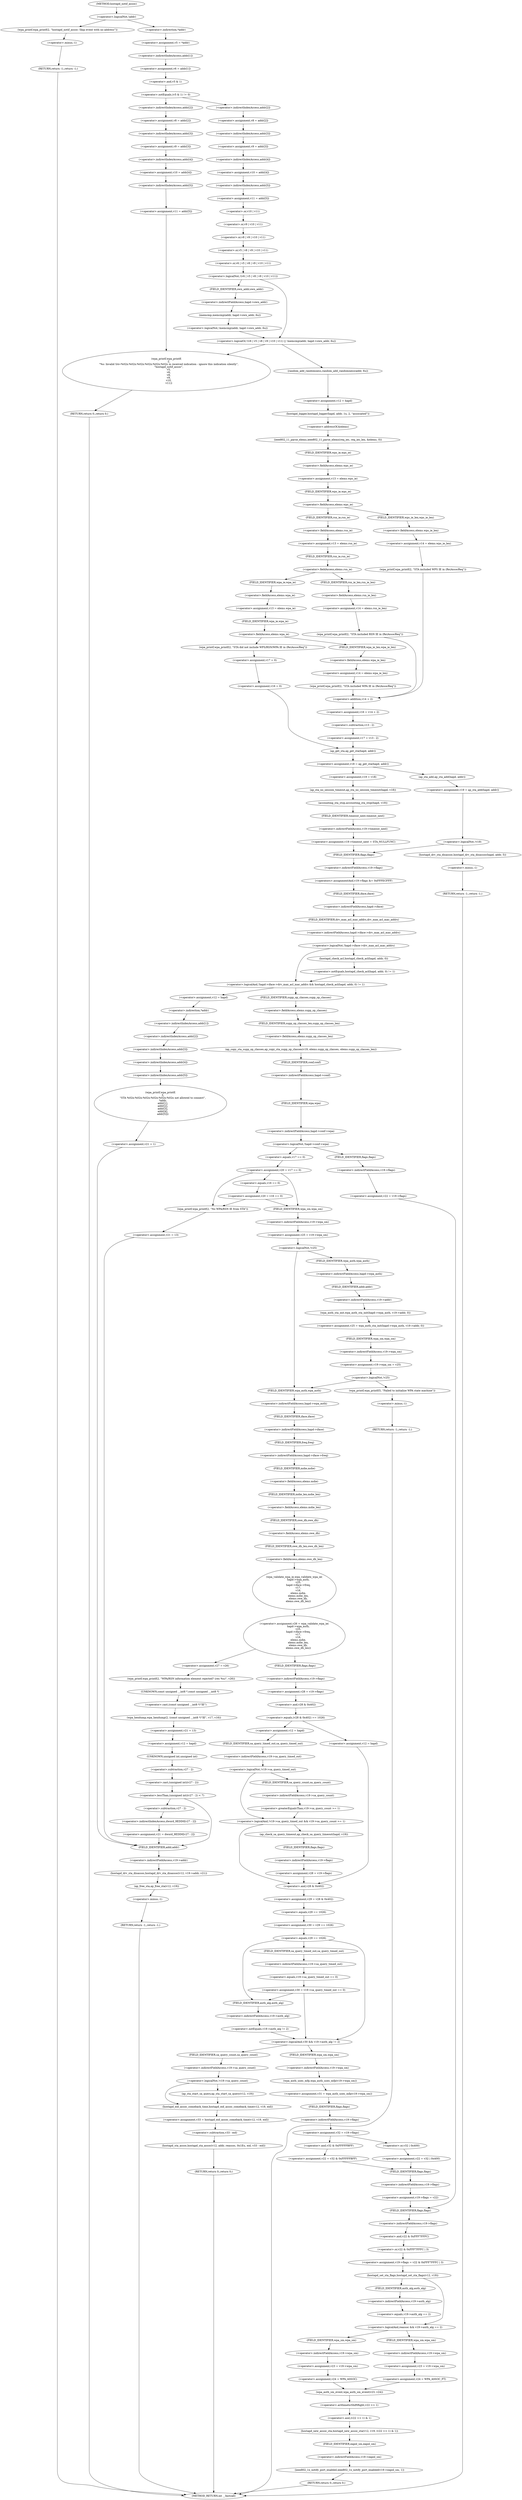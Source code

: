 digraph hostapd_notif_assoc {  
"1000167" [label = "(<operator>.logicalNot,!addr)" ]
"1000170" [label = "(wpa_printf,wpa_printf(2, \"hostapd_notif_assoc: Skip event with no address\"))" ]
"1000173" [label = "(RETURN,return -1;,return -1;)" ]
"1000174" [label = "(<operator>.minus,-1)" ]
"1000176" [label = "(<operator>.assignment,v5 = *addr)" ]
"1000178" [label = "(<operator>.indirection,*addr)" ]
"1000180" [label = "(<operator>.assignment,v6 = addr[1])" ]
"1000182" [label = "(<operator>.indirectIndexAccess,addr[1])" ]
"1000186" [label = "(<operator>.notEquals,(v5 & 1) != 0)" ]
"1000187" [label = "(<operator>.and,v5 & 1)" ]
"1000192" [label = "(<operator>.assignment,v8 = addr[2])" ]
"1000194" [label = "(<operator>.indirectIndexAccess,addr[2])" ]
"1000197" [label = "(<operator>.assignment,v9 = addr[3])" ]
"1000199" [label = "(<operator>.indirectIndexAccess,addr[3])" ]
"1000202" [label = "(<operator>.assignment,v10 = addr[4])" ]
"1000204" [label = "(<operator>.indirectIndexAccess,addr[4])" ]
"1000207" [label = "(<operator>.assignment,v11 = addr[5])" ]
"1000209" [label = "(<operator>.indirectIndexAccess,addr[5])" ]
"1000213" [label = "(wpa_printf,wpa_printf(\n      2,\n      \"%s: Invalid SA=%02x:%02x:%02x:%02x:%02x:%02x in received indication - ignore this indication silently\",\n      \"hostapd_notif_assoc\",\n      v5,\n      v6,\n      v8,\n      v9,\n      v10,\n      v11))" ]
"1000223" [label = "(RETURN,return 0;,return 0;)" ]
"1000225" [label = "(<operator>.assignment,v8 = addr[2])" ]
"1000227" [label = "(<operator>.indirectIndexAccess,addr[2])" ]
"1000230" [label = "(<operator>.assignment,v9 = addr[3])" ]
"1000232" [label = "(<operator>.indirectIndexAccess,addr[3])" ]
"1000235" [label = "(<operator>.assignment,v10 = addr[4])" ]
"1000237" [label = "(<operator>.indirectIndexAccess,addr[4])" ]
"1000240" [label = "(<operator>.assignment,v11 = addr[5])" ]
"1000242" [label = "(<operator>.indirectIndexAccess,addr[5])" ]
"1000246" [label = "(<operator>.logicalOr,!(v6 | v5 | v8 | v9 | v10 | v11) || !memcmp(addr, hapd->own_addr, 6u))" ]
"1000247" [label = "(<operator>.logicalNot,!(v6 | v5 | v8 | v9 | v10 | v11))" ]
"1000248" [label = "(<operator>.or,v6 | v5 | v8 | v9 | v10 | v11)" ]
"1000250" [label = "(<operator>.or,v5 | v8 | v9 | v10 | v11)" ]
"1000252" [label = "(<operator>.or,v8 | v9 | v10 | v11)" ]
"1000254" [label = "(<operator>.or,v9 | v10 | v11)" ]
"1000256" [label = "(<operator>.or,v10 | v11)" ]
"1000259" [label = "(<operator>.logicalNot,!memcmp(addr, hapd->own_addr, 6u))" ]
"1000260" [label = "(memcmp,memcmp(addr, hapd->own_addr, 6u))" ]
"1000262" [label = "(<operator>.indirectFieldAccess,hapd->own_addr)" ]
"1000264" [label = "(FIELD_IDENTIFIER,own_addr,own_addr)" ]
"1000267" [label = "(random_add_randomness,random_add_randomness(addr, 6u))" ]
"1000270" [label = "(<operator>.assignment,v12 = hapd)" ]
"1000273" [label = "(hostapd_logger,hostapd_logger(hapd, addr, 1u, 2, \"associated\"))" ]
"1000279" [label = "(ieee802_11_parse_elems,ieee802_11_parse_elems(req_ies, req_ies_len, &elems, 0))" ]
"1000282" [label = "(<operator>.addressOf,&elems)" ]
"1000285" [label = "(<operator>.assignment,v13 = elems.wps_ie)" ]
"1000287" [label = "(<operator>.fieldAccess,elems.wps_ie)" ]
"1000289" [label = "(FIELD_IDENTIFIER,wps_ie,wps_ie)" ]
"1000291" [label = "(<operator>.fieldAccess,elems.wps_ie)" ]
"1000293" [label = "(FIELD_IDENTIFIER,wps_ie,wps_ie)" ]
"1000295" [label = "(<operator>.assignment,v14 = elems.wps_ie_len)" ]
"1000297" [label = "(<operator>.fieldAccess,elems.wps_ie_len)" ]
"1000299" [label = "(FIELD_IDENTIFIER,wps_ie_len,wps_ie_len)" ]
"1000300" [label = "(wpa_printf,wpa_printf(2, \"STA included WPS IE in (Re)AssocReq\"))" ]
"1000304" [label = "(<operator>.assignment,v16 = v14 + 2)" ]
"1000306" [label = "(<operator>.addition,v14 + 2)" ]
"1000309" [label = "(<operator>.assignment,v17 = v13 - 2)" ]
"1000311" [label = "(<operator>.subtraction,v13 - 2)" ]
"1000315" [label = "(<operator>.assignment,v13 = elems.rsn_ie)" ]
"1000317" [label = "(<operator>.fieldAccess,elems.rsn_ie)" ]
"1000319" [label = "(FIELD_IDENTIFIER,rsn_ie,rsn_ie)" ]
"1000321" [label = "(<operator>.fieldAccess,elems.rsn_ie)" ]
"1000323" [label = "(FIELD_IDENTIFIER,rsn_ie,rsn_ie)" ]
"1000325" [label = "(<operator>.assignment,v14 = elems.rsn_ie_len)" ]
"1000327" [label = "(<operator>.fieldAccess,elems.rsn_ie_len)" ]
"1000329" [label = "(FIELD_IDENTIFIER,rsn_ie_len,rsn_ie_len)" ]
"1000330" [label = "(wpa_printf,wpa_printf(2, \"STA included RSN IE in (Re)AssocReq\"))" ]
"1000334" [label = "(<operator>.assignment,v13 = elems.wpa_ie)" ]
"1000336" [label = "(<operator>.fieldAccess,elems.wpa_ie)" ]
"1000338" [label = "(FIELD_IDENTIFIER,wpa_ie,wpa_ie)" ]
"1000340" [label = "(<operator>.fieldAccess,elems.wpa_ie)" ]
"1000342" [label = "(FIELD_IDENTIFIER,wpa_ie,wpa_ie)" ]
"1000344" [label = "(<operator>.assignment,v14 = elems.wpa_ie_len)" ]
"1000346" [label = "(<operator>.fieldAccess,elems.wpa_ie_len)" ]
"1000348" [label = "(FIELD_IDENTIFIER,wpa_ie_len,wpa_ie_len)" ]
"1000349" [label = "(wpa_printf,wpa_printf(2, \"STA included WPA IE in (Re)AssocReq\"))" ]
"1000353" [label = "(wpa_printf,wpa_printf(2, \"STA did not include WPS/RSN/WPA IE in (Re)AssocReq\"))" ]
"1000356" [label = "(<operator>.assignment,v17 = 0)" ]
"1000359" [label = "(<operator>.assignment,v16 = 0)" ]
"1000363" [label = "(<operator>.assignment,v18 = ap_get_sta(hapd, addr))" ]
"1000365" [label = "(ap_get_sta,ap_get_sta(hapd, addr))" ]
"1000371" [label = "(<operator>.assignment,v19 = v18)" ]
"1000374" [label = "(ap_sta_no_session_timeout,ap_sta_no_session_timeout(hapd, v18))" ]
"1000377" [label = "(accounting_sta_stop,accounting_sta_stop(hapd, v19))" ]
"1000380" [label = "(<operator>.assignment,v19->timeout_next = STA_NULLFUNC)" ]
"1000381" [label = "(<operator>.indirectFieldAccess,v19->timeout_next)" ]
"1000383" [label = "(FIELD_IDENTIFIER,timeout_next,timeout_next)" ]
"1000387" [label = "(<operator>.assignment,v19 = ap_sta_add(hapd, addr))" ]
"1000389" [label = "(ap_sta_add,ap_sta_add(hapd, addr))" ]
"1000393" [label = "(<operator>.logicalNot,!v19)" ]
"1000396" [label = "(hostapd_drv_sta_disassoc,hostapd_drv_sta_disassoc(hapd, addr, 5))" ]
"1000400" [label = "(RETURN,return -1;,return -1;)" ]
"1000401" [label = "(<operator>.minus,-1)" ]
"1000403" [label = "(<operators>.assignmentAnd,v19->flags &= 0xFFFECFFF)" ]
"1000404" [label = "(<operator>.indirectFieldAccess,v19->flags)" ]
"1000406" [label = "(FIELD_IDENTIFIER,flags,flags)" ]
"1000409" [label = "(<operator>.logicalAnd,!hapd->iface->drv_max_acl_mac_addrs && hostapd_check_acl(hapd, addr, 0) != 1)" ]
"1000410" [label = "(<operator>.logicalNot,!hapd->iface->drv_max_acl_mac_addrs)" ]
"1000411" [label = "(<operator>.indirectFieldAccess,hapd->iface->drv_max_acl_mac_addrs)" ]
"1000412" [label = "(<operator>.indirectFieldAccess,hapd->iface)" ]
"1000414" [label = "(FIELD_IDENTIFIER,iface,iface)" ]
"1000415" [label = "(FIELD_IDENTIFIER,drv_max_acl_mac_addrs,drv_max_acl_mac_addrs)" ]
"1000416" [label = "(<operator>.notEquals,hostapd_check_acl(hapd, addr, 0) != 1)" ]
"1000417" [label = "(hostapd_check_acl,hostapd_check_acl(hapd, addr, 0))" ]
"1000423" [label = "(<operator>.assignment,v12 = hapd)" ]
"1000426" [label = "(wpa_printf,wpa_printf(\n      3,\n      \"STA %02x:%02x:%02x:%02x:%02x:%02x not allowed to connect\",\n      *addr,\n      addr[1],\n      addr[2],\n      addr[3],\n      addr[4],\n      addr[5]))" ]
"1000429" [label = "(<operator>.indirection,*addr)" ]
"1000431" [label = "(<operator>.indirectIndexAccess,addr[1])" ]
"1000434" [label = "(<operator>.indirectIndexAccess,addr[2])" ]
"1000437" [label = "(<operator>.indirectIndexAccess,addr[3])" ]
"1000440" [label = "(<operator>.indirectIndexAccess,addr[4])" ]
"1000443" [label = "(<operator>.indirectIndexAccess,addr[5])" ]
"1000446" [label = "(<operator>.assignment,v21 = 1)" ]
"1000450" [label = "(ap_copy_sta_supp_op_classes,ap_copy_sta_supp_op_classes(v19, elems.supp_op_classes, elems.supp_op_classes_len))" ]
"1000452" [label = "(<operator>.fieldAccess,elems.supp_op_classes)" ]
"1000454" [label = "(FIELD_IDENTIFIER,supp_op_classes,supp_op_classes)" ]
"1000455" [label = "(<operator>.fieldAccess,elems.supp_op_classes_len)" ]
"1000457" [label = "(FIELD_IDENTIFIER,supp_op_classes_len,supp_op_classes_len)" ]
"1000459" [label = "(<operator>.logicalNot,!hapd->conf->wpa)" ]
"1000460" [label = "(<operator>.indirectFieldAccess,hapd->conf->wpa)" ]
"1000461" [label = "(<operator>.indirectFieldAccess,hapd->conf)" ]
"1000463" [label = "(FIELD_IDENTIFIER,conf,conf)" ]
"1000464" [label = "(FIELD_IDENTIFIER,wpa,wpa)" ]
"1000466" [label = "(<operator>.assignment,v22 = v19->flags)" ]
"1000468" [label = "(<operator>.indirectFieldAccess,v19->flags)" ]
"1000470" [label = "(FIELD_IDENTIFIER,flags,flags)" ]
"1000472" [label = "(<operator>.assignment,v20 = v17 == 0)" ]
"1000474" [label = "(<operator>.equals,v17 == 0)" ]
"1000479" [label = "(<operator>.assignment,v20 = v16 == 0)" ]
"1000481" [label = "(<operator>.equals,v16 == 0)" ]
"1000487" [label = "(wpa_printf,wpa_printf(2, \"No WPA/RSN IE from STA\"))" ]
"1000490" [label = "(<operator>.assignment,v21 = 13)" ]
"1000494" [label = "(hostapd_drv_sta_disassoc,hostapd_drv_sta_disassoc(v12, v19->addr, v21))" ]
"1000496" [label = "(<operator>.indirectFieldAccess,v19->addr)" ]
"1000498" [label = "(FIELD_IDENTIFIER,addr,addr)" ]
"1000500" [label = "(ap_free_sta,ap_free_sta(v12, v19))" ]
"1000503" [label = "(RETURN,return -1;,return -1;)" ]
"1000504" [label = "(<operator>.minus,-1)" ]
"1000506" [label = "(<operator>.assignment,v25 = v19->wpa_sm)" ]
"1000508" [label = "(<operator>.indirectFieldAccess,v19->wpa_sm)" ]
"1000510" [label = "(FIELD_IDENTIFIER,wpa_sm,wpa_sm)" ]
"1000512" [label = "(<operator>.logicalNot,!v25)" ]
"1000515" [label = "(<operator>.assignment,v25 = wpa_auth_sta_init(hapd->wpa_auth, v19->addr, 0))" ]
"1000517" [label = "(wpa_auth_sta_init,wpa_auth_sta_init(hapd->wpa_auth, v19->addr, 0))" ]
"1000518" [label = "(<operator>.indirectFieldAccess,hapd->wpa_auth)" ]
"1000520" [label = "(FIELD_IDENTIFIER,wpa_auth,wpa_auth)" ]
"1000521" [label = "(<operator>.indirectFieldAccess,v19->addr)" ]
"1000523" [label = "(FIELD_IDENTIFIER,addr,addr)" ]
"1000525" [label = "(<operator>.assignment,v19->wpa_sm = v25)" ]
"1000526" [label = "(<operator>.indirectFieldAccess,v19->wpa_sm)" ]
"1000528" [label = "(FIELD_IDENTIFIER,wpa_sm,wpa_sm)" ]
"1000531" [label = "(<operator>.logicalNot,!v25)" ]
"1000534" [label = "(wpa_printf,wpa_printf(5, \"Failed to initialize WPA state machine\"))" ]
"1000537" [label = "(RETURN,return -1;,return -1;)" ]
"1000538" [label = "(<operator>.minus,-1)" ]
"1000540" [label = "(<operator>.assignment,v26 = wpa_validate_wpa_ie(\n          hapd->wpa_auth,\n          v25,\n          hapd->iface->freq,\n          v17,\n          v16,\n          elems.mdie,\n          elems.mdie_len,\n          elems.owe_dh,\n          elems.owe_dh_len))" ]
"1000542" [label = "(wpa_validate_wpa_ie,wpa_validate_wpa_ie(\n          hapd->wpa_auth,\n          v25,\n          hapd->iface->freq,\n          v17,\n          v16,\n          elems.mdie,\n          elems.mdie_len,\n          elems.owe_dh,\n          elems.owe_dh_len))" ]
"1000543" [label = "(<operator>.indirectFieldAccess,hapd->wpa_auth)" ]
"1000545" [label = "(FIELD_IDENTIFIER,wpa_auth,wpa_auth)" ]
"1000547" [label = "(<operator>.indirectFieldAccess,hapd->iface->freq)" ]
"1000548" [label = "(<operator>.indirectFieldAccess,hapd->iface)" ]
"1000550" [label = "(FIELD_IDENTIFIER,iface,iface)" ]
"1000551" [label = "(FIELD_IDENTIFIER,freq,freq)" ]
"1000554" [label = "(<operator>.fieldAccess,elems.mdie)" ]
"1000556" [label = "(FIELD_IDENTIFIER,mdie,mdie)" ]
"1000557" [label = "(<operator>.fieldAccess,elems.mdie_len)" ]
"1000559" [label = "(FIELD_IDENTIFIER,mdie_len,mdie_len)" ]
"1000560" [label = "(<operator>.fieldAccess,elems.owe_dh)" ]
"1000562" [label = "(FIELD_IDENTIFIER,owe_dh,owe_dh)" ]
"1000563" [label = "(<operator>.fieldAccess,elems.owe_dh_len)" ]
"1000565" [label = "(FIELD_IDENTIFIER,owe_dh_len,owe_dh_len)" ]
"1000569" [label = "(<operator>.assignment,v27 = v26)" ]
"1000572" [label = "(wpa_printf,wpa_printf(2, \"WPA/RSN information element rejected? (res %u)\", v26))" ]
"1000576" [label = "(wpa_hexdump,wpa_hexdump(2, (const unsigned __int8 *)\"IE\", v17, v16))" ]
"1000578" [label = "(<operator>.cast,(const unsigned __int8 *)\"IE\")" ]
"1000579" [label = "(UNKNOWN,const unsigned __int8 *,const unsigned __int8 *)" ]
"1000583" [label = "(<operator>.assignment,v21 = 13)" ]
"1000586" [label = "(<operator>.assignment,v12 = hapd)" ]
"1000590" [label = "(<operator>.lessThan,(unsigned int)(v27 - 2) < 7)" ]
"1000591" [label = "(<operator>.cast,(unsigned int)(v27 - 2))" ]
"1000592" [label = "(UNKNOWN,unsigned int,unsigned int)" ]
"1000593" [label = "(<operator>.subtraction,v27 - 2)" ]
"1000597" [label = "(<operator>.assignment,v21 = dword_9EDD0[v27 - 2])" ]
"1000599" [label = "(<operator>.indirectIndexAccess,dword_9EDD0[v27 - 2])" ]
"1000601" [label = "(<operator>.subtraction,v27 - 2)" ]
"1000605" [label = "(<operator>.assignment,v28 = v19->flags)" ]
"1000607" [label = "(<operator>.indirectFieldAccess,v19->flags)" ]
"1000609" [label = "(FIELD_IDENTIFIER,flags,flags)" ]
"1000611" [label = "(<operator>.equals,(v28 & 0x402) == 1026)" ]
"1000612" [label = "(<operator>.and,v28 & 0x402)" ]
"1000617" [label = "(<operator>.assignment,v12 = hapd)" ]
"1000621" [label = "(<operator>.logicalAnd,!v19->sa_query_timed_out && v19->sa_query_count >= 1)" ]
"1000622" [label = "(<operator>.logicalNot,!v19->sa_query_timed_out)" ]
"1000623" [label = "(<operator>.indirectFieldAccess,v19->sa_query_timed_out)" ]
"1000625" [label = "(FIELD_IDENTIFIER,sa_query_timed_out,sa_query_timed_out)" ]
"1000626" [label = "(<operator>.greaterEqualsThan,v19->sa_query_count >= 1)" ]
"1000627" [label = "(<operator>.indirectFieldAccess,v19->sa_query_count)" ]
"1000629" [label = "(FIELD_IDENTIFIER,sa_query_count,sa_query_count)" ]
"1000632" [label = "(ap_check_sa_query_timeout,ap_check_sa_query_timeout(hapd, v19))" ]
"1000635" [label = "(<operator>.assignment,v28 = v19->flags)" ]
"1000637" [label = "(<operator>.indirectFieldAccess,v19->flags)" ]
"1000639" [label = "(FIELD_IDENTIFIER,flags,flags)" ]
"1000642" [label = "(<operator>.assignment,v12 = hapd)" ]
"1000645" [label = "(<operator>.assignment,v29 = v28 & 0x402)" ]
"1000647" [label = "(<operator>.and,v28 & 0x402)" ]
"1000650" [label = "(<operator>.assignment,v30 = v29 == 1026)" ]
"1000652" [label = "(<operator>.equals,v29 == 1026)" ]
"1000656" [label = "(<operator>.equals,v29 == 1026)" ]
"1000659" [label = "(<operator>.assignment,v30 = v19->sa_query_timed_out == 0)" ]
"1000661" [label = "(<operator>.equals,v19->sa_query_timed_out == 0)" ]
"1000662" [label = "(<operator>.indirectFieldAccess,v19->sa_query_timed_out)" ]
"1000664" [label = "(FIELD_IDENTIFIER,sa_query_timed_out,sa_query_timed_out)" ]
"1000667" [label = "(<operator>.logicalAnd,v30 && v19->auth_alg != 2)" ]
"1000669" [label = "(<operator>.notEquals,v19->auth_alg != 2)" ]
"1000670" [label = "(<operator>.indirectFieldAccess,v19->auth_alg)" ]
"1000672" [label = "(FIELD_IDENTIFIER,auth_alg,auth_alg)" ]
"1000676" [label = "(<operator>.logicalNot,!v19->sa_query_count)" ]
"1000677" [label = "(<operator>.indirectFieldAccess,v19->sa_query_count)" ]
"1000679" [label = "(FIELD_IDENTIFIER,sa_query_count,sa_query_count)" ]
"1000680" [label = "(ap_sta_start_sa_query,ap_sta_start_sa_query(v12, v19))" ]
"1000683" [label = "(<operator>.assignment,v33 = hostapd_eid_assoc_comeback_time(v12, v19, eid))" ]
"1000685" [label = "(hostapd_eid_assoc_comeback_time,hostapd_eid_assoc_comeback_time(v12, v19, eid))" ]
"1000689" [label = "(hostapd_sta_assoc,hostapd_sta_assoc(v12, addr, reassoc, 0x1Eu, eid, v33 - eid))" ]
"1000695" [label = "(<operator>.subtraction,v33 - eid)" ]
"1000698" [label = "(RETURN,return 0;,return 0;)" ]
"1000700" [label = "(<operator>.assignment,v31 = wpa_auth_uses_mfp(v19->wpa_sm))" ]
"1000702" [label = "(wpa_auth_uses_mfp,wpa_auth_uses_mfp(v19->wpa_sm))" ]
"1000703" [label = "(<operator>.indirectFieldAccess,v19->wpa_sm)" ]
"1000705" [label = "(FIELD_IDENTIFIER,wpa_sm,wpa_sm)" ]
"1000706" [label = "(<operator>.assignment,v32 = v19->flags)" ]
"1000708" [label = "(<operator>.indirectFieldAccess,v19->flags)" ]
"1000710" [label = "(FIELD_IDENTIFIER,flags,flags)" ]
"1000713" [label = "(<operator>.assignment,v22 = v32 | 0x400)" ]
"1000715" [label = "(<operator>.or,v32 | 0x400)" ]
"1000719" [label = "(<operator>.assignment,v22 = v32 & 0xFFFFFBFF)" ]
"1000721" [label = "(<operator>.and,v32 & 0xFFFFFBFF)" ]
"1000724" [label = "(<operator>.assignment,v19->flags = v22)" ]
"1000725" [label = "(<operator>.indirectFieldAccess,v19->flags)" ]
"1000727" [label = "(FIELD_IDENTIFIER,flags,flags)" ]
"1000730" [label = "(<operator>.assignment,v19->flags = v22 & 0xFFF7FFFC | 3)" ]
"1000731" [label = "(<operator>.indirectFieldAccess,v19->flags)" ]
"1000733" [label = "(FIELD_IDENTIFIER,flags,flags)" ]
"1000734" [label = "(<operator>.or,v22 & 0xFFF7FFFC | 3)" ]
"1000735" [label = "(<operator>.and,v22 & 0xFFF7FFFC)" ]
"1000739" [label = "(hostapd_set_sta_flags,hostapd_set_sta_flags(v12, v19))" ]
"1000743" [label = "(<operator>.logicalAnd,reassoc && v19->auth_alg == 2)" ]
"1000745" [label = "(<operator>.equals,v19->auth_alg == 2)" ]
"1000746" [label = "(<operator>.indirectFieldAccess,v19->auth_alg)" ]
"1000748" [label = "(FIELD_IDENTIFIER,auth_alg,auth_alg)" ]
"1000751" [label = "(<operator>.assignment,v23 = v19->wpa_sm)" ]
"1000753" [label = "(<operator>.indirectFieldAccess,v19->wpa_sm)" ]
"1000755" [label = "(FIELD_IDENTIFIER,wpa_sm,wpa_sm)" ]
"1000756" [label = "(<operator>.assignment,v24 = WPA_ASSOC_FT)" ]
"1000761" [label = "(<operator>.assignment,v23 = v19->wpa_sm)" ]
"1000763" [label = "(<operator>.indirectFieldAccess,v19->wpa_sm)" ]
"1000765" [label = "(FIELD_IDENTIFIER,wpa_sm,wpa_sm)" ]
"1000766" [label = "(<operator>.assignment,v24 = WPA_ASSOC)" ]
"1000769" [label = "(wpa_auth_sm_event,wpa_auth_sm_event(v23, v24))" ]
"1000772" [label = "(hostapd_new_assoc_sta,hostapd_new_assoc_sta(v12, v19, (v22 >> 1) & 1))" ]
"1000775" [label = "(<operator>.and,(v22 >> 1) & 1)" ]
"1000776" [label = "(<operator>.arithmeticShiftRight,v22 >> 1)" ]
"1000780" [label = "(ieee802_1x_notify_port_enabled,ieee802_1x_notify_port_enabled(v19->eapol_sm, 1))" ]
"1000781" [label = "(<operator>.indirectFieldAccess,v19->eapol_sm)" ]
"1000783" [label = "(FIELD_IDENTIFIER,eapol_sm,eapol_sm)" ]
"1000785" [label = "(RETURN,return 0;,return 0;)" ]
"1000130" [label = "(METHOD,hostapd_notif_assoc)" ]
"1000787" [label = "(METHOD_RETURN,int __fastcall)" ]
  "1000167" -> "1000170" 
  "1000167" -> "1000178" 
  "1000170" -> "1000174" 
  "1000173" -> "1000787" 
  "1000174" -> "1000173" 
  "1000176" -> "1000182" 
  "1000178" -> "1000176" 
  "1000180" -> "1000187" 
  "1000182" -> "1000180" 
  "1000186" -> "1000194" 
  "1000186" -> "1000227" 
  "1000187" -> "1000186" 
  "1000192" -> "1000199" 
  "1000194" -> "1000192" 
  "1000197" -> "1000204" 
  "1000199" -> "1000197" 
  "1000202" -> "1000209" 
  "1000204" -> "1000202" 
  "1000207" -> "1000213" 
  "1000209" -> "1000207" 
  "1000213" -> "1000223" 
  "1000223" -> "1000787" 
  "1000225" -> "1000232" 
  "1000227" -> "1000225" 
  "1000230" -> "1000237" 
  "1000232" -> "1000230" 
  "1000235" -> "1000242" 
  "1000237" -> "1000235" 
  "1000240" -> "1000256" 
  "1000242" -> "1000240" 
  "1000246" -> "1000213" 
  "1000246" -> "1000267" 
  "1000247" -> "1000246" 
  "1000247" -> "1000264" 
  "1000248" -> "1000247" 
  "1000250" -> "1000248" 
  "1000252" -> "1000250" 
  "1000254" -> "1000252" 
  "1000256" -> "1000254" 
  "1000259" -> "1000246" 
  "1000260" -> "1000259" 
  "1000262" -> "1000260" 
  "1000264" -> "1000262" 
  "1000267" -> "1000270" 
  "1000270" -> "1000273" 
  "1000273" -> "1000282" 
  "1000279" -> "1000289" 
  "1000282" -> "1000279" 
  "1000285" -> "1000293" 
  "1000287" -> "1000285" 
  "1000289" -> "1000287" 
  "1000291" -> "1000299" 
  "1000291" -> "1000319" 
  "1000293" -> "1000291" 
  "1000295" -> "1000300" 
  "1000297" -> "1000295" 
  "1000299" -> "1000297" 
  "1000300" -> "1000306" 
  "1000304" -> "1000311" 
  "1000306" -> "1000304" 
  "1000309" -> "1000365" 
  "1000311" -> "1000309" 
  "1000315" -> "1000323" 
  "1000317" -> "1000315" 
  "1000319" -> "1000317" 
  "1000321" -> "1000329" 
  "1000321" -> "1000338" 
  "1000323" -> "1000321" 
  "1000325" -> "1000330" 
  "1000327" -> "1000325" 
  "1000329" -> "1000327" 
  "1000330" -> "1000306" 
  "1000334" -> "1000342" 
  "1000336" -> "1000334" 
  "1000338" -> "1000336" 
  "1000340" -> "1000348" 
  "1000340" -> "1000353" 
  "1000342" -> "1000340" 
  "1000344" -> "1000349" 
  "1000346" -> "1000344" 
  "1000348" -> "1000346" 
  "1000349" -> "1000306" 
  "1000353" -> "1000356" 
  "1000356" -> "1000359" 
  "1000359" -> "1000365" 
  "1000363" -> "1000371" 
  "1000363" -> "1000389" 
  "1000365" -> "1000363" 
  "1000371" -> "1000374" 
  "1000374" -> "1000377" 
  "1000377" -> "1000383" 
  "1000380" -> "1000406" 
  "1000381" -> "1000380" 
  "1000383" -> "1000381" 
  "1000387" -> "1000393" 
  "1000389" -> "1000387" 
  "1000393" -> "1000396" 
  "1000393" -> "1000406" 
  "1000396" -> "1000401" 
  "1000400" -> "1000787" 
  "1000401" -> "1000400" 
  "1000403" -> "1000414" 
  "1000404" -> "1000403" 
  "1000406" -> "1000404" 
  "1000409" -> "1000423" 
  "1000409" -> "1000454" 
  "1000410" -> "1000409" 
  "1000410" -> "1000417" 
  "1000411" -> "1000410" 
  "1000412" -> "1000415" 
  "1000414" -> "1000412" 
  "1000415" -> "1000411" 
  "1000416" -> "1000409" 
  "1000417" -> "1000416" 
  "1000423" -> "1000429" 
  "1000426" -> "1000446" 
  "1000429" -> "1000431" 
  "1000431" -> "1000434" 
  "1000434" -> "1000437" 
  "1000437" -> "1000440" 
  "1000440" -> "1000443" 
  "1000443" -> "1000426" 
  "1000446" -> "1000498" 
  "1000450" -> "1000463" 
  "1000452" -> "1000457" 
  "1000454" -> "1000452" 
  "1000455" -> "1000450" 
  "1000457" -> "1000455" 
  "1000459" -> "1000470" 
  "1000459" -> "1000474" 
  "1000460" -> "1000459" 
  "1000461" -> "1000464" 
  "1000463" -> "1000461" 
  "1000464" -> "1000460" 
  "1000466" -> "1000733" 
  "1000468" -> "1000466" 
  "1000470" -> "1000468" 
  "1000472" -> "1000481" 
  "1000472" -> "1000487" 
  "1000472" -> "1000510" 
  "1000474" -> "1000472" 
  "1000479" -> "1000487" 
  "1000479" -> "1000510" 
  "1000481" -> "1000479" 
  "1000487" -> "1000490" 
  "1000490" -> "1000498" 
  "1000494" -> "1000500" 
  "1000496" -> "1000494" 
  "1000498" -> "1000496" 
  "1000500" -> "1000504" 
  "1000503" -> "1000787" 
  "1000504" -> "1000503" 
  "1000506" -> "1000512" 
  "1000508" -> "1000506" 
  "1000510" -> "1000508" 
  "1000512" -> "1000520" 
  "1000512" -> "1000545" 
  "1000515" -> "1000528" 
  "1000517" -> "1000515" 
  "1000518" -> "1000523" 
  "1000520" -> "1000518" 
  "1000521" -> "1000517" 
  "1000523" -> "1000521" 
  "1000525" -> "1000531" 
  "1000526" -> "1000525" 
  "1000528" -> "1000526" 
  "1000531" -> "1000534" 
  "1000531" -> "1000545" 
  "1000534" -> "1000538" 
  "1000537" -> "1000787" 
  "1000538" -> "1000537" 
  "1000540" -> "1000569" 
  "1000540" -> "1000609" 
  "1000542" -> "1000540" 
  "1000543" -> "1000550" 
  "1000545" -> "1000543" 
  "1000547" -> "1000556" 
  "1000548" -> "1000551" 
  "1000550" -> "1000548" 
  "1000551" -> "1000547" 
  "1000554" -> "1000559" 
  "1000556" -> "1000554" 
  "1000557" -> "1000562" 
  "1000559" -> "1000557" 
  "1000560" -> "1000565" 
  "1000562" -> "1000560" 
  "1000563" -> "1000542" 
  "1000565" -> "1000563" 
  "1000569" -> "1000572" 
  "1000572" -> "1000579" 
  "1000576" -> "1000583" 
  "1000578" -> "1000576" 
  "1000579" -> "1000578" 
  "1000583" -> "1000586" 
  "1000586" -> "1000592" 
  "1000590" -> "1000601" 
  "1000590" -> "1000498" 
  "1000591" -> "1000590" 
  "1000592" -> "1000593" 
  "1000593" -> "1000591" 
  "1000597" -> "1000498" 
  "1000599" -> "1000597" 
  "1000601" -> "1000599" 
  "1000605" -> "1000612" 
  "1000607" -> "1000605" 
  "1000609" -> "1000607" 
  "1000611" -> "1000617" 
  "1000611" -> "1000642" 
  "1000612" -> "1000611" 
  "1000617" -> "1000625" 
  "1000621" -> "1000632" 
  "1000621" -> "1000647" 
  "1000622" -> "1000621" 
  "1000622" -> "1000629" 
  "1000623" -> "1000622" 
  "1000625" -> "1000623" 
  "1000626" -> "1000621" 
  "1000627" -> "1000626" 
  "1000629" -> "1000627" 
  "1000632" -> "1000639" 
  "1000635" -> "1000647" 
  "1000637" -> "1000635" 
  "1000639" -> "1000637" 
  "1000642" -> "1000647" 
  "1000645" -> "1000652" 
  "1000647" -> "1000645" 
  "1000650" -> "1000656" 
  "1000652" -> "1000650" 
  "1000656" -> "1000664" 
  "1000656" -> "1000667" 
  "1000656" -> "1000672" 
  "1000659" -> "1000667" 
  "1000659" -> "1000672" 
  "1000661" -> "1000659" 
  "1000662" -> "1000661" 
  "1000664" -> "1000662" 
  "1000667" -> "1000679" 
  "1000667" -> "1000705" 
  "1000669" -> "1000667" 
  "1000670" -> "1000669" 
  "1000672" -> "1000670" 
  "1000676" -> "1000680" 
  "1000676" -> "1000685" 
  "1000677" -> "1000676" 
  "1000679" -> "1000677" 
  "1000680" -> "1000685" 
  "1000683" -> "1000695" 
  "1000685" -> "1000683" 
  "1000689" -> "1000698" 
  "1000695" -> "1000689" 
  "1000698" -> "1000787" 
  "1000700" -> "1000710" 
  "1000702" -> "1000700" 
  "1000703" -> "1000702" 
  "1000705" -> "1000703" 
  "1000706" -> "1000715" 
  "1000706" -> "1000721" 
  "1000708" -> "1000706" 
  "1000710" -> "1000708" 
  "1000713" -> "1000727" 
  "1000715" -> "1000713" 
  "1000719" -> "1000727" 
  "1000721" -> "1000719" 
  "1000724" -> "1000733" 
  "1000725" -> "1000724" 
  "1000727" -> "1000725" 
  "1000730" -> "1000739" 
  "1000731" -> "1000735" 
  "1000733" -> "1000731" 
  "1000734" -> "1000730" 
  "1000735" -> "1000734" 
  "1000739" -> "1000743" 
  "1000739" -> "1000748" 
  "1000743" -> "1000755" 
  "1000743" -> "1000765" 
  "1000745" -> "1000743" 
  "1000746" -> "1000745" 
  "1000748" -> "1000746" 
  "1000751" -> "1000756" 
  "1000753" -> "1000751" 
  "1000755" -> "1000753" 
  "1000756" -> "1000769" 
  "1000761" -> "1000766" 
  "1000763" -> "1000761" 
  "1000765" -> "1000763" 
  "1000766" -> "1000769" 
  "1000769" -> "1000776" 
  "1000772" -> "1000783" 
  "1000775" -> "1000772" 
  "1000776" -> "1000775" 
  "1000780" -> "1000785" 
  "1000781" -> "1000780" 
  "1000783" -> "1000781" 
  "1000785" -> "1000787" 
  "1000130" -> "1000167" 
}
